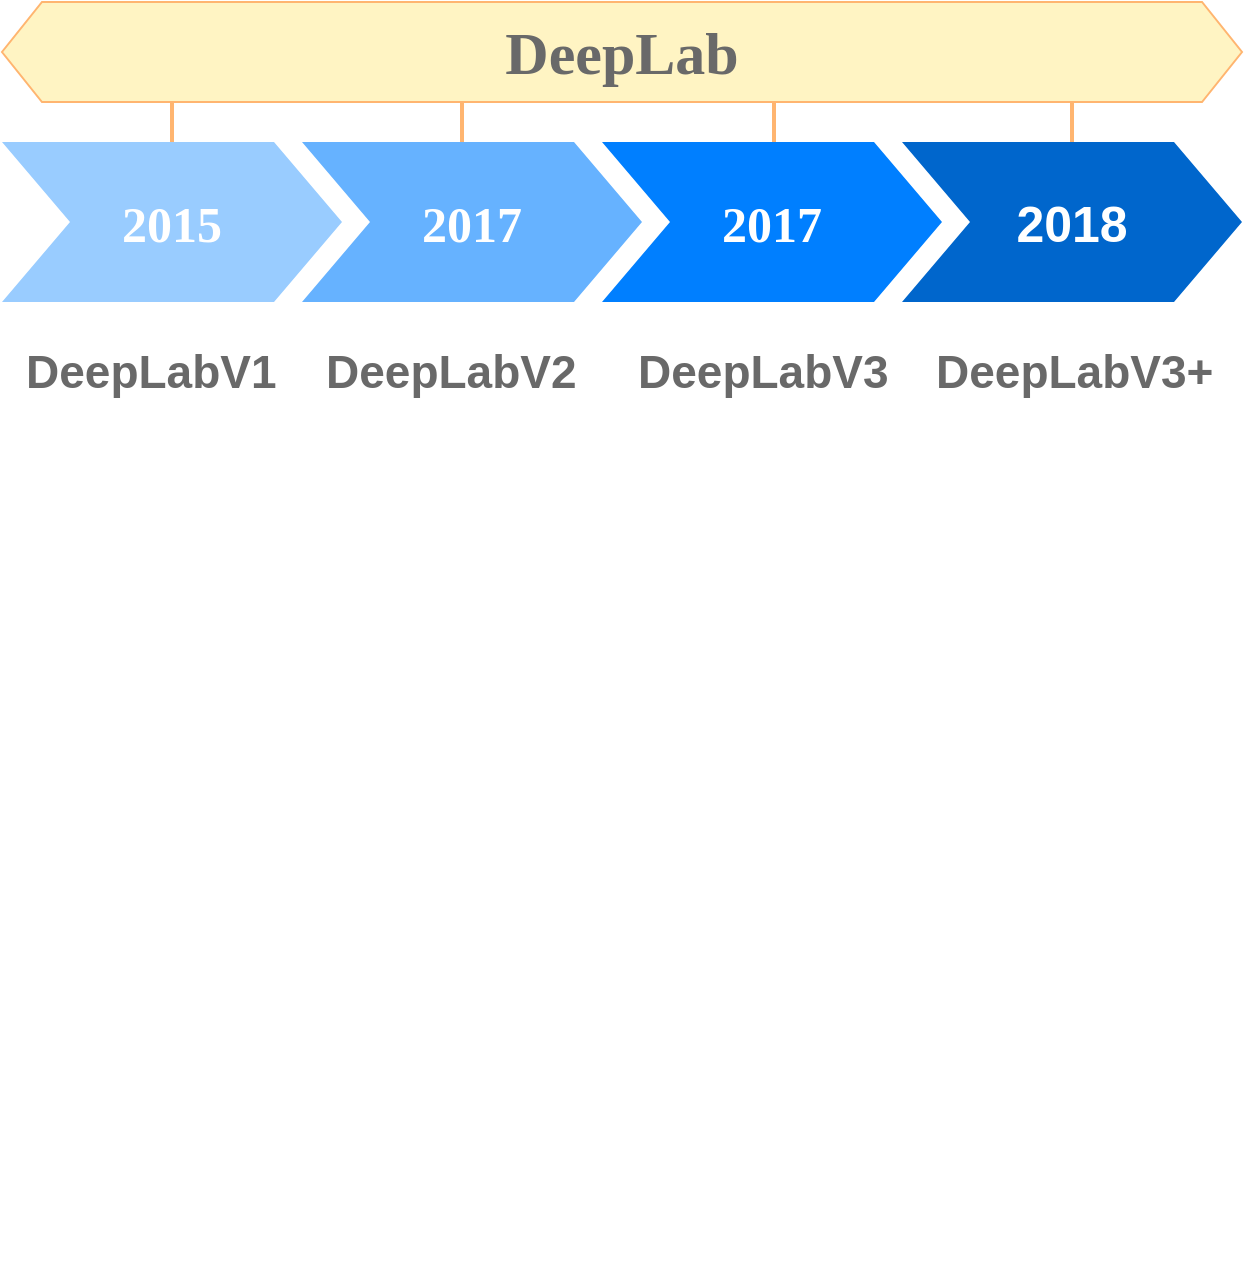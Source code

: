 <mxfile version="14.9.8" type="device"><diagram name="Page-1" id="d9b1e647-80fa-b4a2-5024-87a742678bcc"><mxGraphModel dx="1021" dy="507" grid="1" gridSize="10" guides="1" tooltips="1" connect="1" arrows="1" fold="1" page="1" pageScale="1" pageWidth="1100" pageHeight="850" background="none" math="0" shadow="0"><root><mxCell id="0"/><mxCell id="1" parent="0"/><mxCell id="57fe6abec08f04cb-2" value="&lt;font color=&quot;#ffffff&quot; face=&quot;Tahoma&quot; style=&quot;font-size: 25px&quot;&gt;2015&lt;/font&gt;" style="shape=step;whiteSpace=wrap;html=1;fontSize=28;strokeColor=none;fontStyle=1;fillColor=#99CCFF;" parent="1" vertex="1"><mxGeometry x="240" y="180" width="170" height="80" as="geometry"/></mxCell><mxCell id="57fe6abec08f04cb-3" value="&lt;font color=&quot;#ffffff&quot; face=&quot;Tahoma&quot; style=&quot;font-size: 25px&quot;&gt;2017&lt;/font&gt;" style="shape=step;whiteSpace=wrap;html=1;fontSize=28;strokeColor=none;fontStyle=1;fillColor=#66B2FF;" parent="1" vertex="1"><mxGeometry x="390" y="180" width="170" height="80" as="geometry"/></mxCell><mxCell id="57fe6abec08f04cb-4" value="&lt;font face=&quot;Tahoma&quot; style=&quot;font-size: 25px&quot;&gt;2017&lt;/font&gt;" style="shape=step;whiteSpace=wrap;html=1;fontSize=28;fontColor=#FFFFFF;strokeColor=none;fontStyle=1;fillColor=#007FFF;" parent="1" vertex="1"><mxGeometry x="540" y="180" width="170" height="80" as="geometry"/></mxCell><mxCell id="57fe6abec08f04cb-5" value="&lt;font style=&quot;font-size: 25px&quot;&gt;2018&lt;/font&gt;" style="shape=step;whiteSpace=wrap;html=1;fontSize=28;fontColor=#FFFFFF;strokeColor=none;fontStyle=1;fillColor=#0066CC;" parent="1" vertex="1"><mxGeometry x="690" y="180" width="170" height="80" as="geometry"/></mxCell><mxCell id="57fe6abec08f04cb-9" value="&lt;b&gt;&lt;font style=&quot;font-size: 23px&quot; color=&quot;#696969&quot;&gt;DeepLabV1&lt;/font&gt;&lt;br&gt;&lt;/b&gt;" style="text;spacingTop=-5;fillColor=#ffffff;whiteSpace=wrap;html=1;align=left;fontSize=12;fontFamily=Helvetica;fillColor=none;strokeColor=none;" parent="1" vertex="1"><mxGeometry x="250" y="280" width="140" height="470" as="geometry"/></mxCell><mxCell id="C86NDSS2-6okWYq9yF5g-1" value="&lt;b&gt;&lt;font style=&quot;font-size: 23px&quot; color=&quot;#696969&quot;&gt;DeepLabV2&lt;/font&gt;&lt;br&gt;&lt;/b&gt;" style="text;spacingTop=-5;fillColor=#ffffff;whiteSpace=wrap;html=1;align=left;fontSize=12;fontFamily=Helvetica;fillColor=none;strokeColor=none;" vertex="1" parent="1"><mxGeometry x="400" y="280" width="140" height="470" as="geometry"/></mxCell><mxCell id="C86NDSS2-6okWYq9yF5g-2" value="&lt;b&gt;&lt;font style=&quot;font-size: 23px&quot; color=&quot;#696969&quot;&gt;DeepLabV3&lt;/font&gt;&lt;br&gt;&lt;/b&gt;" style="text;spacingTop=-5;fillColor=#ffffff;whiteSpace=wrap;html=1;align=left;fontSize=12;fontFamily=Helvetica;fillColor=none;strokeColor=none;" vertex="1" parent="1"><mxGeometry x="556" y="280" width="140" height="470" as="geometry"/></mxCell><mxCell id="C86NDSS2-6okWYq9yF5g-3" value="&lt;b&gt;&lt;font style=&quot;font-size: 23px&quot; color=&quot;#696969&quot;&gt;DeepLabV3+&lt;/font&gt;&lt;br&gt;&lt;/b&gt;" style="text;spacingTop=-5;fillColor=#ffffff;whiteSpace=wrap;html=1;align=left;fontSize=12;fontFamily=Helvetica;fillColor=none;strokeColor=none;" vertex="1" parent="1"><mxGeometry x="705" y="280" width="140" height="470" as="geometry"/></mxCell><mxCell id="C86NDSS2-6okWYq9yF5g-4" value="&lt;font style=&quot;font-size: 30px&quot; face=&quot;Tahoma&quot; color=&quot;#696969&quot;&gt;&lt;b&gt;DeepLab&lt;/b&gt;&lt;/font&gt;" style="shape=hexagon;perimeter=hexagonPerimeter2;whiteSpace=wrap;html=1;fixedSize=1;fillColor=#FFF4C3;strokeColor=#FFB570;" vertex="1" parent="1"><mxGeometry x="240" y="110" width="620" height="50" as="geometry"/></mxCell><mxCell id="C86NDSS2-6okWYq9yF5g-14" value="" style="line;strokeWidth=2;direction=south;html=1;fillColor=#0066CC;strokeColor=#FFB570;" vertex="1" parent="1"><mxGeometry x="320" y="160" width="10" height="20" as="geometry"/></mxCell><mxCell id="C86NDSS2-6okWYq9yF5g-16" value="" style="line;strokeWidth=2;direction=south;html=1;fillColor=#0066CC;strokeColor=#FFB570;" vertex="1" parent="1"><mxGeometry x="465" y="160" width="10" height="20" as="geometry"/></mxCell><mxCell id="C86NDSS2-6okWYq9yF5g-19" value="" style="line;strokeWidth=2;direction=south;html=1;fillColor=#0066CC;strokeColor=#FFB570;" vertex="1" parent="1"><mxGeometry x="621" y="160" width="10" height="20" as="geometry"/></mxCell><mxCell id="C86NDSS2-6okWYq9yF5g-20" value="" style="line;strokeWidth=2;direction=south;html=1;fillColor=#0066CC;strokeColor=#FFB570;" vertex="1" parent="1"><mxGeometry x="770" y="160" width="10" height="20" as="geometry"/></mxCell></root></mxGraphModel></diagram></mxfile>